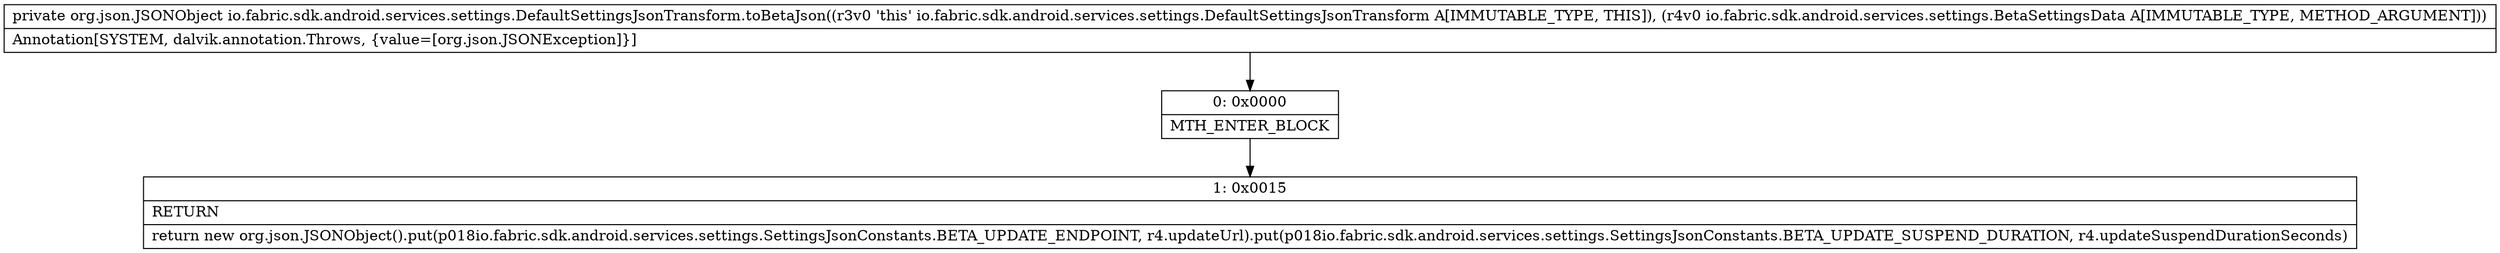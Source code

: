 digraph "CFG forio.fabric.sdk.android.services.settings.DefaultSettingsJsonTransform.toBetaJson(Lio\/fabric\/sdk\/android\/services\/settings\/BetaSettingsData;)Lorg\/json\/JSONObject;" {
Node_0 [shape=record,label="{0\:\ 0x0000|MTH_ENTER_BLOCK\l}"];
Node_1 [shape=record,label="{1\:\ 0x0015|RETURN\l|return new org.json.JSONObject().put(p018io.fabric.sdk.android.services.settings.SettingsJsonConstants.BETA_UPDATE_ENDPOINT, r4.updateUrl).put(p018io.fabric.sdk.android.services.settings.SettingsJsonConstants.BETA_UPDATE_SUSPEND_DURATION, r4.updateSuspendDurationSeconds)\l}"];
MethodNode[shape=record,label="{private org.json.JSONObject io.fabric.sdk.android.services.settings.DefaultSettingsJsonTransform.toBetaJson((r3v0 'this' io.fabric.sdk.android.services.settings.DefaultSettingsJsonTransform A[IMMUTABLE_TYPE, THIS]), (r4v0 io.fabric.sdk.android.services.settings.BetaSettingsData A[IMMUTABLE_TYPE, METHOD_ARGUMENT]))  | Annotation[SYSTEM, dalvik.annotation.Throws, \{value=[org.json.JSONException]\}]\l}"];
MethodNode -> Node_0;
Node_0 -> Node_1;
}

